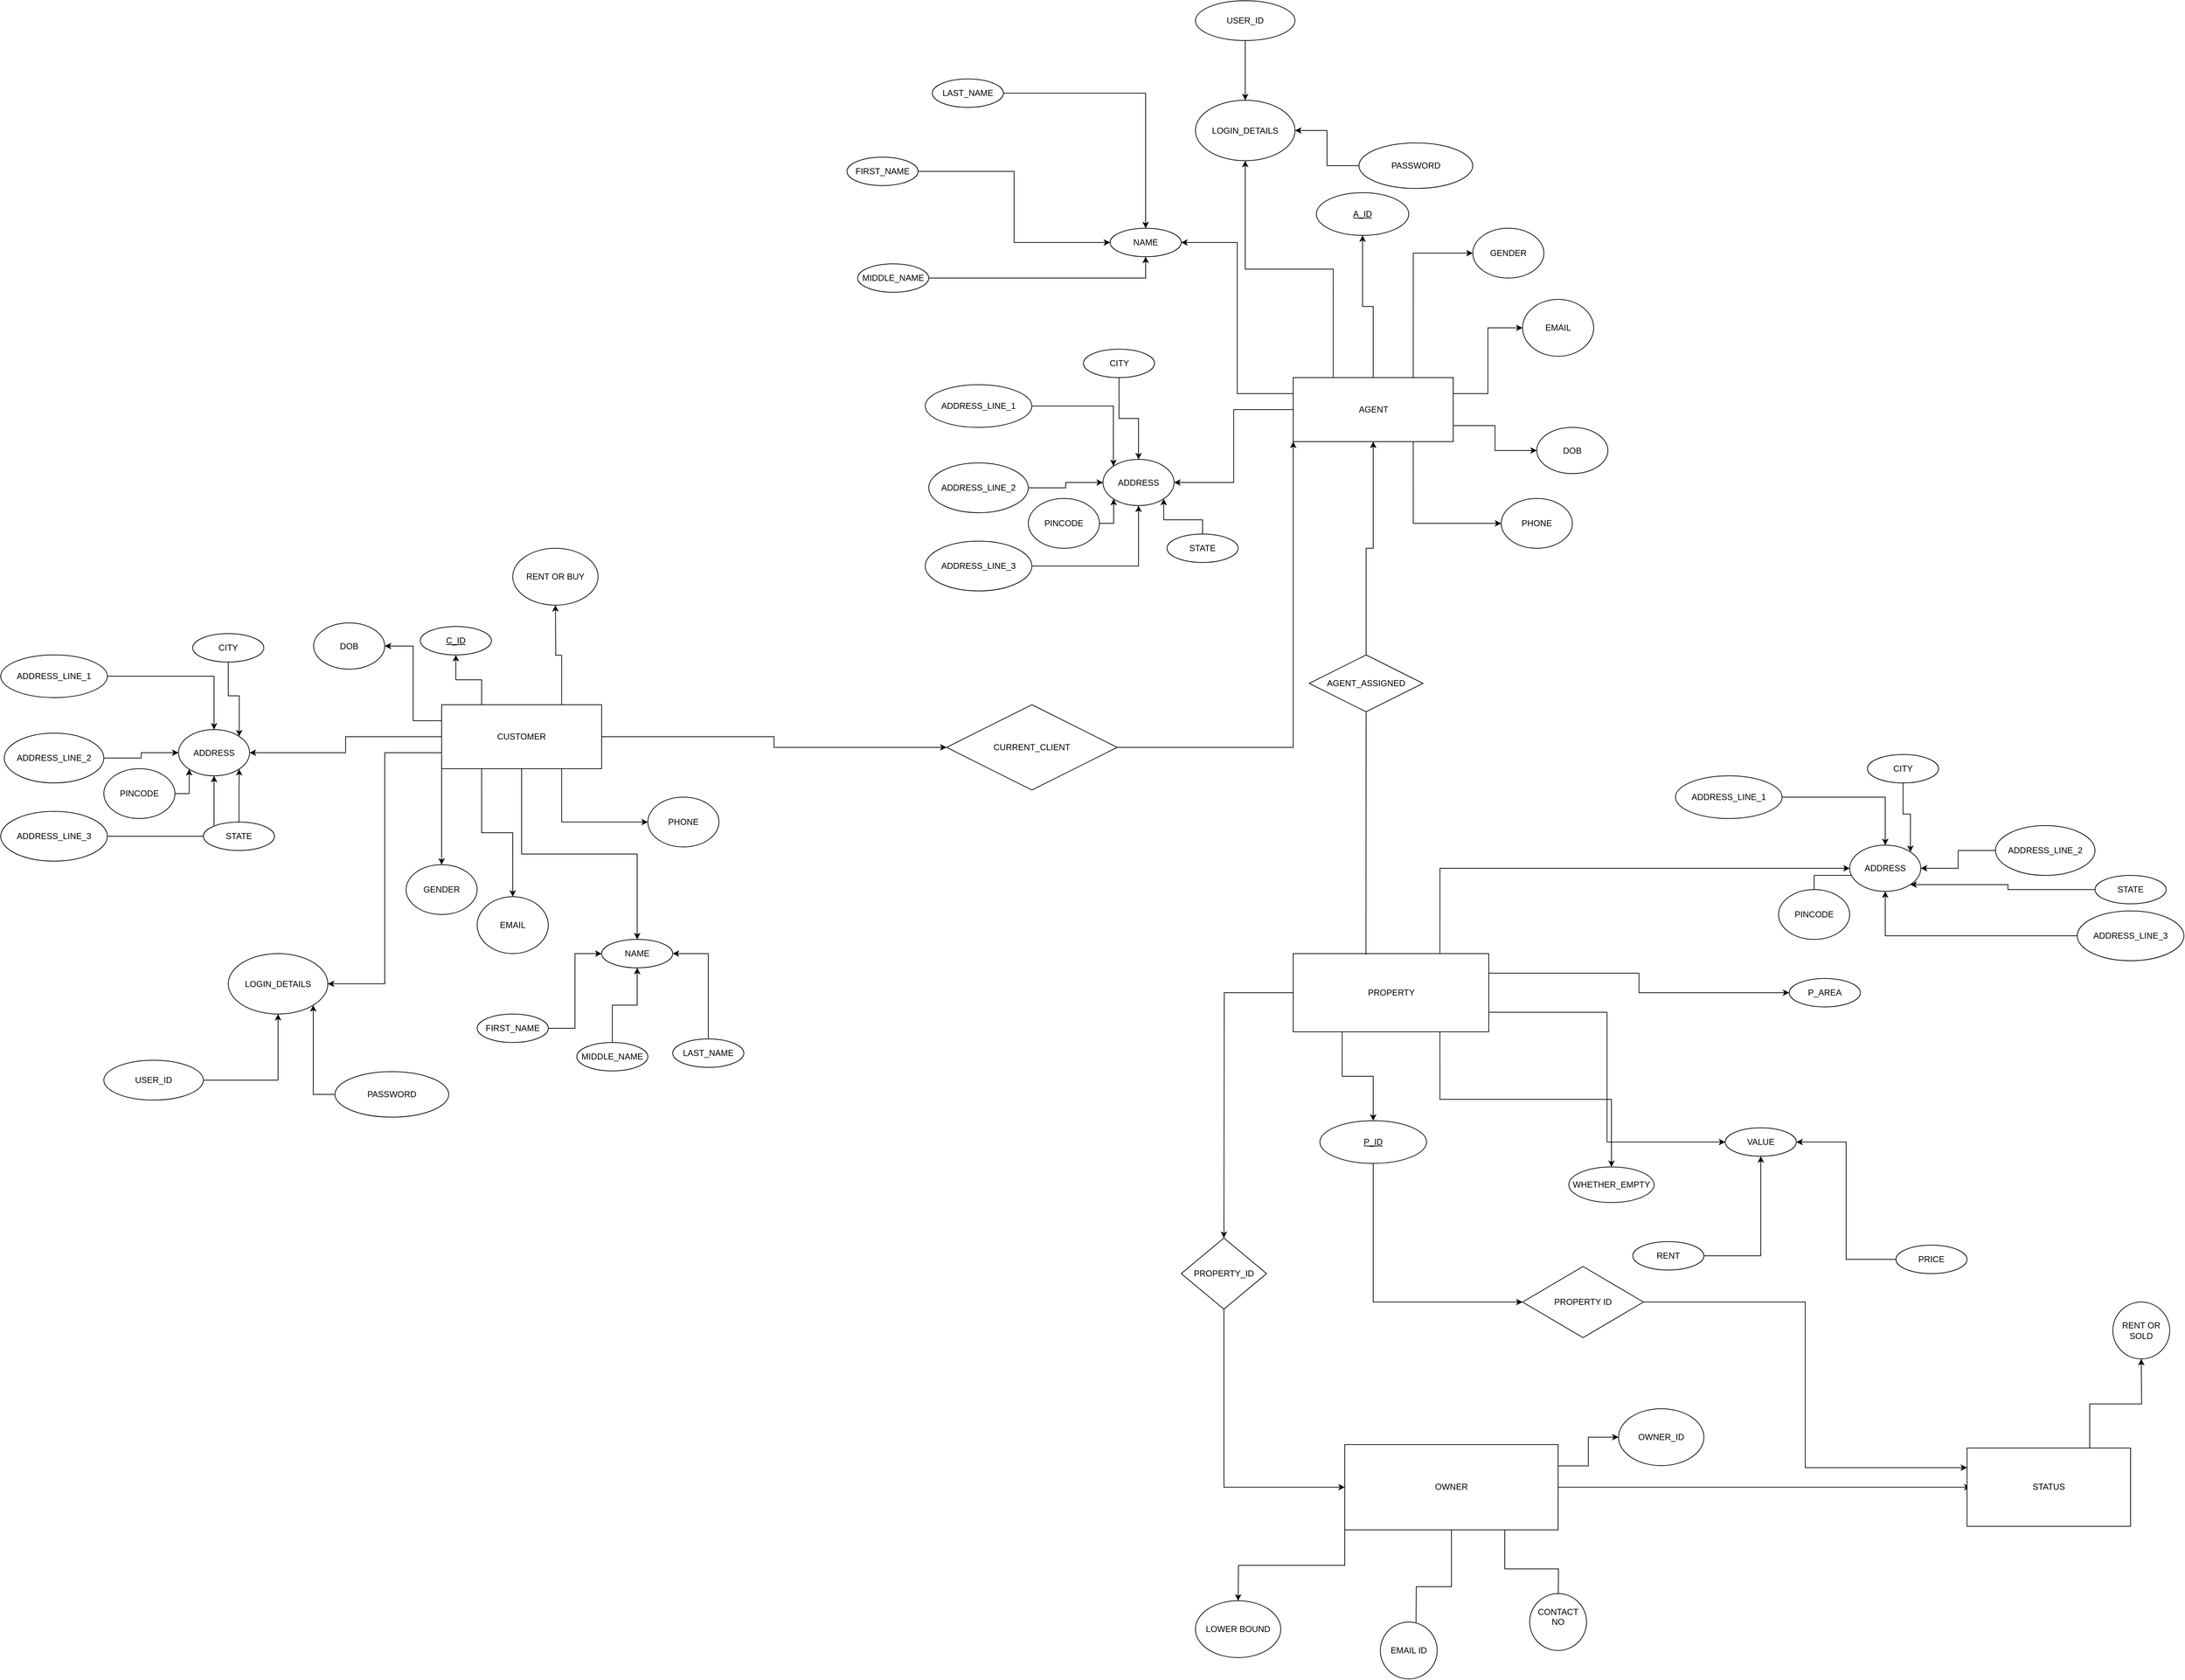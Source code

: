 <mxfile version="21.0.6" type="github">
  <diagram id="R2lEEEUBdFMjLlhIrx00" name="Page-1">
    <mxGraphModel dx="3149" dy="1765" grid="1" gridSize="10" guides="1" tooltips="1" connect="1" arrows="1" fold="1" page="1" pageScale="1" pageWidth="1100" pageHeight="850" math="0" shadow="0" extFonts="Permanent Marker^https://fonts.googleapis.com/css?family=Permanent+Marker">
      <root>
        <mxCell id="0" />
        <mxCell id="1" parent="0" />
        <mxCell id="8MgGUc8JVX6JSV-waokn-9" style="edgeStyle=orthogonalEdgeStyle;rounded=0;orthogonalLoop=1;jettySize=auto;html=1;exitX=0.75;exitY=1;exitDx=0;exitDy=0;entryX=0;entryY=0.5;entryDx=0;entryDy=0;" parent="1" source="EXsFiEfPDIInfz-rMbzo-3" target="EXsFiEfPDIInfz-rMbzo-27" edge="1">
          <mxGeometry relative="1" as="geometry" />
        </mxCell>
        <mxCell id="8MgGUc8JVX6JSV-waokn-10" style="edgeStyle=orthogonalEdgeStyle;rounded=0;orthogonalLoop=1;jettySize=auto;html=1;exitX=0.5;exitY=1;exitDx=0;exitDy=0;entryX=0.5;entryY=0;entryDx=0;entryDy=0;" parent="1" source="EXsFiEfPDIInfz-rMbzo-3" target="hYuhblJGg8dOX8Agt1h2-1" edge="1">
          <mxGeometry relative="1" as="geometry" />
        </mxCell>
        <mxCell id="8MgGUc8JVX6JSV-waokn-12" style="edgeStyle=orthogonalEdgeStyle;rounded=0;orthogonalLoop=1;jettySize=auto;html=1;exitX=0.25;exitY=1;exitDx=0;exitDy=0;entryX=0.5;entryY=0;entryDx=0;entryDy=0;" parent="1" source="EXsFiEfPDIInfz-rMbzo-3" target="EXsFiEfPDIInfz-rMbzo-32" edge="1">
          <mxGeometry relative="1" as="geometry" />
        </mxCell>
        <mxCell id="8MgGUc8JVX6JSV-waokn-13" style="edgeStyle=orthogonalEdgeStyle;rounded=0;orthogonalLoop=1;jettySize=auto;html=1;exitX=0;exitY=1;exitDx=0;exitDy=0;" parent="1" source="EXsFiEfPDIInfz-rMbzo-3" target="EXsFiEfPDIInfz-rMbzo-38" edge="1">
          <mxGeometry relative="1" as="geometry" />
        </mxCell>
        <mxCell id="8MgGUc8JVX6JSV-waokn-14" style="edgeStyle=orthogonalEdgeStyle;rounded=0;orthogonalLoop=1;jettySize=auto;html=1;exitX=0;exitY=0.75;exitDx=0;exitDy=0;entryX=1;entryY=0.5;entryDx=0;entryDy=0;" parent="1" source="EXsFiEfPDIInfz-rMbzo-3" target="EXsFiEfPDIInfz-rMbzo-63" edge="1">
          <mxGeometry relative="1" as="geometry" />
        </mxCell>
        <mxCell id="8MgGUc8JVX6JSV-waokn-15" style="edgeStyle=orthogonalEdgeStyle;rounded=0;orthogonalLoop=1;jettySize=auto;html=1;entryX=1;entryY=0.5;entryDx=0;entryDy=0;" parent="1" source="EXsFiEfPDIInfz-rMbzo-3" target="EXsFiEfPDIInfz-rMbzo-44" edge="1">
          <mxGeometry relative="1" as="geometry" />
        </mxCell>
        <mxCell id="8MgGUc8JVX6JSV-waokn-16" style="edgeStyle=orthogonalEdgeStyle;rounded=0;orthogonalLoop=1;jettySize=auto;html=1;exitX=0;exitY=0.25;exitDx=0;exitDy=0;entryX=1;entryY=0.5;entryDx=0;entryDy=0;" parent="1" source="EXsFiEfPDIInfz-rMbzo-3" target="EXsFiEfPDIInfz-rMbzo-28" edge="1">
          <mxGeometry relative="1" as="geometry" />
        </mxCell>
        <mxCell id="8MgGUc8JVX6JSV-waokn-17" style="edgeStyle=orthogonalEdgeStyle;rounded=0;orthogonalLoop=1;jettySize=auto;html=1;exitX=0.25;exitY=0;exitDx=0;exitDy=0;entryX=0.5;entryY=1;entryDx=0;entryDy=0;" parent="1" source="EXsFiEfPDIInfz-rMbzo-3" target="EXsFiEfPDIInfz-rMbzo-45" edge="1">
          <mxGeometry relative="1" as="geometry" />
        </mxCell>
        <mxCell id="8MgGUc8JVX6JSV-waokn-38" style="edgeStyle=orthogonalEdgeStyle;rounded=0;orthogonalLoop=1;jettySize=auto;html=1;entryX=0;entryY=0.5;entryDx=0;entryDy=0;" parent="1" source="EXsFiEfPDIInfz-rMbzo-3" target="8MgGUc8JVX6JSV-waokn-36" edge="1">
          <mxGeometry relative="1" as="geometry" />
        </mxCell>
        <mxCell id="t3Xq9TjTE5SwbGCGPuHj-31" style="edgeStyle=orthogonalEdgeStyle;rounded=0;orthogonalLoop=1;jettySize=auto;html=1;exitX=0.75;exitY=0;exitDx=0;exitDy=0;" edge="1" parent="1" source="EXsFiEfPDIInfz-rMbzo-3">
          <mxGeometry relative="1" as="geometry">
            <mxPoint x="-170" y="130" as="targetPoint" />
          </mxGeometry>
        </mxCell>
        <mxCell id="EXsFiEfPDIInfz-rMbzo-3" value="CUSTOMER" style="whiteSpace=wrap;html=1;align=center;" parent="1" vertex="1">
          <mxGeometry x="-330" y="270" width="225" height="90" as="geometry" />
        </mxCell>
        <mxCell id="8MgGUc8JVX6JSV-waokn-20" style="edgeStyle=orthogonalEdgeStyle;rounded=0;orthogonalLoop=1;jettySize=auto;html=1;exitX=0;exitY=0.5;exitDx=0;exitDy=0;entryX=1;entryY=0.5;entryDx=0;entryDy=0;" parent="1" source="EXsFiEfPDIInfz-rMbzo-6" target="EXsFiEfPDIInfz-rMbzo-127" edge="1">
          <mxGeometry relative="1" as="geometry" />
        </mxCell>
        <mxCell id="8MgGUc8JVX6JSV-waokn-23" style="edgeStyle=orthogonalEdgeStyle;rounded=0;orthogonalLoop=1;jettySize=auto;html=1;exitX=0.25;exitY=0;exitDx=0;exitDy=0;" parent="1" source="EXsFiEfPDIInfz-rMbzo-6" target="EXsFiEfPDIInfz-rMbzo-137" edge="1">
          <mxGeometry relative="1" as="geometry" />
        </mxCell>
        <mxCell id="8MgGUc8JVX6JSV-waokn-24" style="edgeStyle=orthogonalEdgeStyle;rounded=0;orthogonalLoop=1;jettySize=auto;html=1;exitX=0.5;exitY=0;exitDx=0;exitDy=0;" parent="1" source="EXsFiEfPDIInfz-rMbzo-6" target="EXsFiEfPDIInfz-rMbzo-105" edge="1">
          <mxGeometry relative="1" as="geometry" />
        </mxCell>
        <mxCell id="8MgGUc8JVX6JSV-waokn-25" style="edgeStyle=orthogonalEdgeStyle;rounded=0;orthogonalLoop=1;jettySize=auto;html=1;exitX=0.75;exitY=0;exitDx=0;exitDy=0;entryX=0;entryY=0.5;entryDx=0;entryDy=0;" parent="1" source="EXsFiEfPDIInfz-rMbzo-6" target="EXsFiEfPDIInfz-rMbzo-72" edge="1">
          <mxGeometry relative="1" as="geometry" />
        </mxCell>
        <mxCell id="8MgGUc8JVX6JSV-waokn-26" style="edgeStyle=orthogonalEdgeStyle;rounded=0;orthogonalLoop=1;jettySize=auto;html=1;exitX=1;exitY=0.25;exitDx=0;exitDy=0;entryX=0;entryY=0.5;entryDx=0;entryDy=0;" parent="1" source="EXsFiEfPDIInfz-rMbzo-6" target="EXsFiEfPDIInfz-rMbzo-71" edge="1">
          <mxGeometry relative="1" as="geometry" />
        </mxCell>
        <mxCell id="8MgGUc8JVX6JSV-waokn-27" style="edgeStyle=orthogonalEdgeStyle;rounded=0;orthogonalLoop=1;jettySize=auto;html=1;exitX=1;exitY=0.75;exitDx=0;exitDy=0;entryX=0;entryY=0.5;entryDx=0;entryDy=0;" parent="1" source="EXsFiEfPDIInfz-rMbzo-6" target="EXsFiEfPDIInfz-rMbzo-73" edge="1">
          <mxGeometry relative="1" as="geometry" />
        </mxCell>
        <mxCell id="8MgGUc8JVX6JSV-waokn-28" style="edgeStyle=orthogonalEdgeStyle;rounded=0;orthogonalLoop=1;jettySize=auto;html=1;exitX=0.75;exitY=1;exitDx=0;exitDy=0;entryX=0;entryY=0.5;entryDx=0;entryDy=0;" parent="1" source="EXsFiEfPDIInfz-rMbzo-6" target="hYuhblJGg8dOX8Agt1h2-26" edge="1">
          <mxGeometry relative="1" as="geometry" />
        </mxCell>
        <mxCell id="8MgGUc8JVX6JSV-waokn-30" style="edgeStyle=orthogonalEdgeStyle;rounded=0;orthogonalLoop=1;jettySize=auto;html=1;exitX=0;exitY=0.25;exitDx=0;exitDy=0;entryX=1;entryY=0.5;entryDx=0;entryDy=0;" parent="1" source="EXsFiEfPDIInfz-rMbzo-6" target="hYuhblJGg8dOX8Agt1h2-16" edge="1">
          <mxGeometry relative="1" as="geometry" />
        </mxCell>
        <mxCell id="EXsFiEfPDIInfz-rMbzo-6" value="AGENT" style="whiteSpace=wrap;html=1;align=center;" parent="1" vertex="1">
          <mxGeometry x="867.5" y="-190" width="225" height="90" as="geometry" />
        </mxCell>
        <mxCell id="8MgGUc8JVX6JSV-waokn-4" style="edgeStyle=orthogonalEdgeStyle;rounded=0;orthogonalLoop=1;jettySize=auto;html=1;exitX=1;exitY=0.25;exitDx=0;exitDy=0;entryX=0;entryY=0.5;entryDx=0;entryDy=0;" parent="1" source="EXsFiEfPDIInfz-rMbzo-11" target="EXsFiEfPDIInfz-rMbzo-70" edge="1">
          <mxGeometry relative="1" as="geometry" />
        </mxCell>
        <mxCell id="8MgGUc8JVX6JSV-waokn-5" style="edgeStyle=orthogonalEdgeStyle;rounded=0;orthogonalLoop=1;jettySize=auto;html=1;exitX=0.75;exitY=1;exitDx=0;exitDy=0;entryX=0.5;entryY=0;entryDx=0;entryDy=0;" parent="1" source="EXsFiEfPDIInfz-rMbzo-11" target="hYuhblJGg8dOX8Agt1h2-28" edge="1">
          <mxGeometry relative="1" as="geometry" />
        </mxCell>
        <mxCell id="8MgGUc8JVX6JSV-waokn-6" style="edgeStyle=orthogonalEdgeStyle;rounded=0;orthogonalLoop=1;jettySize=auto;html=1;exitX=0.25;exitY=1;exitDx=0;exitDy=0;entryX=0.5;entryY=0;entryDx=0;entryDy=0;" parent="1" source="EXsFiEfPDIInfz-rMbzo-11" target="EXsFiEfPDIInfz-rMbzo-102" edge="1">
          <mxGeometry relative="1" as="geometry" />
        </mxCell>
        <mxCell id="8MgGUc8JVX6JSV-waokn-7" style="edgeStyle=orthogonalEdgeStyle;rounded=0;orthogonalLoop=1;jettySize=auto;html=1;exitX=1;exitY=0.75;exitDx=0;exitDy=0;entryX=0;entryY=0.5;entryDx=0;entryDy=0;" parent="1" source="EXsFiEfPDIInfz-rMbzo-11" target="EXsFiEfPDIInfz-rMbzo-96" edge="1">
          <mxGeometry relative="1" as="geometry" />
        </mxCell>
        <mxCell id="8MgGUc8JVX6JSV-waokn-18" style="edgeStyle=orthogonalEdgeStyle;rounded=0;orthogonalLoop=1;jettySize=auto;html=1;exitX=0.75;exitY=0;exitDx=0;exitDy=0;entryX=0;entryY=0.5;entryDx=0;entryDy=0;" parent="1" source="EXsFiEfPDIInfz-rMbzo-11" target="EXsFiEfPDIInfz-rMbzo-81" edge="1">
          <mxGeometry relative="1" as="geometry" />
        </mxCell>
        <mxCell id="t3Xq9TjTE5SwbGCGPuHj-12" style="edgeStyle=orthogonalEdgeStyle;rounded=0;orthogonalLoop=1;jettySize=auto;html=1;exitX=0;exitY=0.5;exitDx=0;exitDy=0;" edge="1" parent="1" source="EXsFiEfPDIInfz-rMbzo-11">
          <mxGeometry relative="1" as="geometry">
            <mxPoint x="770.0" y="1020" as="targetPoint" />
          </mxGeometry>
        </mxCell>
        <mxCell id="EXsFiEfPDIInfz-rMbzo-11" value="PROPERTY" style="whiteSpace=wrap;html=1;align=center;" parent="1" vertex="1">
          <mxGeometry x="867.5" y="620" width="275" height="110" as="geometry" />
        </mxCell>
        <mxCell id="EXsFiEfPDIInfz-rMbzo-27" value="PHONE" style="ellipse;whiteSpace=wrap;html=1;align=center;" parent="1" vertex="1">
          <mxGeometry x="-40" y="400" width="100" height="70" as="geometry" />
        </mxCell>
        <mxCell id="EXsFiEfPDIInfz-rMbzo-28" value="DOB" style="ellipse;whiteSpace=wrap;html=1;align=center;" parent="1" vertex="1">
          <mxGeometry x="-510" y="155" width="100" height="65" as="geometry" />
        </mxCell>
        <mxCell id="EXsFiEfPDIInfz-rMbzo-32" value="EMAIL" style="ellipse;whiteSpace=wrap;html=1;align=center;" parent="1" vertex="1">
          <mxGeometry x="-280" y="540" width="100" height="80" as="geometry" />
        </mxCell>
        <mxCell id="EXsFiEfPDIInfz-rMbzo-34" style="edgeStyle=orthogonalEdgeStyle;rounded=0;orthogonalLoop=1;jettySize=auto;html=1;entryX=0;entryY=1;entryDx=0;entryDy=0;" parent="1" source="EXsFiEfPDIInfz-rMbzo-33" target="EXsFiEfPDIInfz-rMbzo-44" edge="1">
          <mxGeometry relative="1" as="geometry" />
        </mxCell>
        <mxCell id="EXsFiEfPDIInfz-rMbzo-33" value="PINCODE" style="ellipse;whiteSpace=wrap;html=1;align=center;" parent="1" vertex="1">
          <mxGeometry x="-805" y="360" width="100" height="70" as="geometry" />
        </mxCell>
        <mxCell id="EXsFiEfPDIInfz-rMbzo-38" value="GENDER" style="ellipse;whiteSpace=wrap;html=1;align=center;" parent="1" vertex="1">
          <mxGeometry x="-380" y="495" width="100" height="70" as="geometry" />
        </mxCell>
        <mxCell id="EXsFiEfPDIInfz-rMbzo-61" style="edgeStyle=orthogonalEdgeStyle;rounded=0;orthogonalLoop=1;jettySize=auto;html=1;entryX=1;entryY=0;entryDx=0;entryDy=0;" parent="1" source="EXsFiEfPDIInfz-rMbzo-43" target="EXsFiEfPDIInfz-rMbzo-44" edge="1">
          <mxGeometry relative="1" as="geometry" />
        </mxCell>
        <mxCell id="EXsFiEfPDIInfz-rMbzo-43" value="CITY" style="ellipse;whiteSpace=wrap;html=1;align=center;" parent="1" vertex="1">
          <mxGeometry x="-680" y="170" width="100" height="40" as="geometry" />
        </mxCell>
        <mxCell id="EXsFiEfPDIInfz-rMbzo-44" value="ADDRESS" style="ellipse;whiteSpace=wrap;html=1;align=center;" parent="1" vertex="1">
          <mxGeometry x="-700" y="305" width="100" height="65" as="geometry" />
        </mxCell>
        <mxCell id="EXsFiEfPDIInfz-rMbzo-45" value="C_ID" style="ellipse;whiteSpace=wrap;html=1;align=center;fontStyle=4;" parent="1" vertex="1">
          <mxGeometry x="-360" y="160" width="100" height="40" as="geometry" />
        </mxCell>
        <mxCell id="EXsFiEfPDIInfz-rMbzo-55" style="edgeStyle=orthogonalEdgeStyle;rounded=0;orthogonalLoop=1;jettySize=auto;html=1;entryX=0.5;entryY=1;entryDx=0;entryDy=0;" parent="1" source="EXsFiEfPDIInfz-rMbzo-51" target="EXsFiEfPDIInfz-rMbzo-44" edge="1">
          <mxGeometry relative="1" as="geometry" />
        </mxCell>
        <mxCell id="EXsFiEfPDIInfz-rMbzo-51" value="ADDRESS_LINE_3" style="ellipse;whiteSpace=wrap;html=1;align=center;" parent="1" vertex="1">
          <mxGeometry x="-950" y="420" width="150" height="70" as="geometry" />
        </mxCell>
        <mxCell id="EXsFiEfPDIInfz-rMbzo-54" style="edgeStyle=orthogonalEdgeStyle;rounded=0;orthogonalLoop=1;jettySize=auto;html=1;exitX=1;exitY=0.5;exitDx=0;exitDy=0;entryX=0;entryY=0.5;entryDx=0;entryDy=0;" parent="1" source="EXsFiEfPDIInfz-rMbzo-52" target="EXsFiEfPDIInfz-rMbzo-44" edge="1">
          <mxGeometry relative="1" as="geometry" />
        </mxCell>
        <mxCell id="EXsFiEfPDIInfz-rMbzo-52" value="ADDRESS_LINE_2" style="ellipse;whiteSpace=wrap;html=1;align=center;" parent="1" vertex="1">
          <mxGeometry x="-945" y="310" width="140" height="70" as="geometry" />
        </mxCell>
        <mxCell id="EXsFiEfPDIInfz-rMbzo-56" style="edgeStyle=orthogonalEdgeStyle;rounded=0;orthogonalLoop=1;jettySize=auto;html=1;entryX=0.5;entryY=0;entryDx=0;entryDy=0;" parent="1" source="EXsFiEfPDIInfz-rMbzo-53" target="EXsFiEfPDIInfz-rMbzo-44" edge="1">
          <mxGeometry relative="1" as="geometry" />
        </mxCell>
        <mxCell id="EXsFiEfPDIInfz-rMbzo-53" value="ADDRESS_LINE_1" style="ellipse;whiteSpace=wrap;html=1;align=center;" parent="1" vertex="1">
          <mxGeometry x="-950" y="200" width="150" height="60" as="geometry" />
        </mxCell>
        <mxCell id="EXsFiEfPDIInfz-rMbzo-62" style="edgeStyle=orthogonalEdgeStyle;rounded=0;orthogonalLoop=1;jettySize=auto;html=1;entryX=1;entryY=1;entryDx=0;entryDy=0;" parent="1" source="EXsFiEfPDIInfz-rMbzo-57" target="EXsFiEfPDIInfz-rMbzo-44" edge="1">
          <mxGeometry relative="1" as="geometry" />
        </mxCell>
        <mxCell id="EXsFiEfPDIInfz-rMbzo-57" value="STATE" style="ellipse;whiteSpace=wrap;html=1;align=center;" parent="1" vertex="1">
          <mxGeometry x="-665" y="435" width="100" height="40" as="geometry" />
        </mxCell>
        <mxCell id="EXsFiEfPDIInfz-rMbzo-63" value="LOGIN_DETAILS" style="ellipse;whiteSpace=wrap;html=1;align=center;" parent="1" vertex="1">
          <mxGeometry x="-630" y="620" width="140" height="85" as="geometry" />
        </mxCell>
        <mxCell id="EXsFiEfPDIInfz-rMbzo-69" style="edgeStyle=orthogonalEdgeStyle;rounded=0;orthogonalLoop=1;jettySize=auto;html=1;entryX=1;entryY=1;entryDx=0;entryDy=0;" parent="1" source="EXsFiEfPDIInfz-rMbzo-66" target="EXsFiEfPDIInfz-rMbzo-63" edge="1">
          <mxGeometry relative="1" as="geometry" />
        </mxCell>
        <mxCell id="EXsFiEfPDIInfz-rMbzo-66" value="PASSWORD" style="ellipse;whiteSpace=wrap;html=1;align=center;" parent="1" vertex="1">
          <mxGeometry x="-480" y="786" width="160" height="64" as="geometry" />
        </mxCell>
        <mxCell id="EXsFiEfPDIInfz-rMbzo-68" style="edgeStyle=orthogonalEdgeStyle;rounded=0;orthogonalLoop=1;jettySize=auto;html=1;" parent="1" source="EXsFiEfPDIInfz-rMbzo-67" target="EXsFiEfPDIInfz-rMbzo-63" edge="1">
          <mxGeometry relative="1" as="geometry" />
        </mxCell>
        <mxCell id="EXsFiEfPDIInfz-rMbzo-67" value="USER_ID" style="ellipse;whiteSpace=wrap;html=1;align=center;" parent="1" vertex="1">
          <mxGeometry x="-805" y="770" width="140" height="56" as="geometry" />
        </mxCell>
        <mxCell id="EXsFiEfPDIInfz-rMbzo-70" value="P_AREA" style="ellipse;whiteSpace=wrap;html=1;align=center;" parent="1" vertex="1">
          <mxGeometry x="1565" y="655" width="100" height="40" as="geometry" />
        </mxCell>
        <mxCell id="EXsFiEfPDIInfz-rMbzo-71" value="EMAIL" style="ellipse;whiteSpace=wrap;html=1;align=center;" parent="1" vertex="1">
          <mxGeometry x="1190" y="-300" width="100" height="80" as="geometry" />
        </mxCell>
        <mxCell id="EXsFiEfPDIInfz-rMbzo-72" value="GENDER" style="ellipse;whiteSpace=wrap;html=1;align=center;" parent="1" vertex="1">
          <mxGeometry x="1120" y="-400" width="100" height="70" as="geometry" />
        </mxCell>
        <mxCell id="EXsFiEfPDIInfz-rMbzo-73" value="DOB" style="ellipse;whiteSpace=wrap;html=1;align=center;" parent="1" vertex="1">
          <mxGeometry x="1210" y="-120" width="100" height="65" as="geometry" />
        </mxCell>
        <mxCell id="EXsFiEfPDIInfz-rMbzo-77" style="edgeStyle=orthogonalEdgeStyle;rounded=0;orthogonalLoop=1;jettySize=auto;html=1;entryX=0;entryY=1;entryDx=0;entryDy=0;" parent="1" source="EXsFiEfPDIInfz-rMbzo-78" target="EXsFiEfPDIInfz-rMbzo-81" edge="1">
          <mxGeometry relative="1" as="geometry" />
        </mxCell>
        <mxCell id="EXsFiEfPDIInfz-rMbzo-78" value="PINCODE" style="ellipse;whiteSpace=wrap;html=1;align=center;" parent="1" vertex="1">
          <mxGeometry x="1550" y="530" width="100" height="70" as="geometry" />
        </mxCell>
        <mxCell id="EXsFiEfPDIInfz-rMbzo-79" style="edgeStyle=orthogonalEdgeStyle;rounded=0;orthogonalLoop=1;jettySize=auto;html=1;entryX=1;entryY=0;entryDx=0;entryDy=0;" parent="1" source="EXsFiEfPDIInfz-rMbzo-80" target="EXsFiEfPDIInfz-rMbzo-81" edge="1">
          <mxGeometry relative="1" as="geometry" />
        </mxCell>
        <mxCell id="EXsFiEfPDIInfz-rMbzo-80" value="CITY" style="ellipse;whiteSpace=wrap;html=1;align=center;" parent="1" vertex="1">
          <mxGeometry x="1675" y="340" width="100" height="40" as="geometry" />
        </mxCell>
        <mxCell id="EXsFiEfPDIInfz-rMbzo-81" value="ADDRESS" style="ellipse;whiteSpace=wrap;html=1;align=center;" parent="1" vertex="1">
          <mxGeometry x="1650" y="467.5" width="100" height="65" as="geometry" />
        </mxCell>
        <mxCell id="EXsFiEfPDIInfz-rMbzo-82" style="edgeStyle=orthogonalEdgeStyle;rounded=0;orthogonalLoop=1;jettySize=auto;html=1;entryX=0.5;entryY=1;entryDx=0;entryDy=0;" parent="1" source="EXsFiEfPDIInfz-rMbzo-83" target="EXsFiEfPDIInfz-rMbzo-81" edge="1">
          <mxGeometry relative="1" as="geometry" />
        </mxCell>
        <mxCell id="EXsFiEfPDIInfz-rMbzo-83" value="ADDRESS_LINE_3" style="ellipse;whiteSpace=wrap;html=1;align=center;" parent="1" vertex="1">
          <mxGeometry x="1970" y="560" width="150" height="70" as="geometry" />
        </mxCell>
        <mxCell id="EXsFiEfPDIInfz-rMbzo-94" style="edgeStyle=orthogonalEdgeStyle;rounded=0;orthogonalLoop=1;jettySize=auto;html=1;" parent="1" source="EXsFiEfPDIInfz-rMbzo-85" target="EXsFiEfPDIInfz-rMbzo-81" edge="1">
          <mxGeometry relative="1" as="geometry" />
        </mxCell>
        <mxCell id="EXsFiEfPDIInfz-rMbzo-85" value="ADDRESS_LINE_2" style="ellipse;whiteSpace=wrap;html=1;align=center;" parent="1" vertex="1">
          <mxGeometry x="1855" y="440" width="140" height="70" as="geometry" />
        </mxCell>
        <mxCell id="EXsFiEfPDIInfz-rMbzo-86" style="edgeStyle=orthogonalEdgeStyle;rounded=0;orthogonalLoop=1;jettySize=auto;html=1;entryX=0.5;entryY=0;entryDx=0;entryDy=0;" parent="1" source="EXsFiEfPDIInfz-rMbzo-87" target="EXsFiEfPDIInfz-rMbzo-81" edge="1">
          <mxGeometry relative="1" as="geometry" />
        </mxCell>
        <mxCell id="EXsFiEfPDIInfz-rMbzo-87" value="ADDRESS_LINE_1" style="ellipse;whiteSpace=wrap;html=1;align=center;" parent="1" vertex="1">
          <mxGeometry x="1405" y="370" width="150" height="60" as="geometry" />
        </mxCell>
        <mxCell id="EXsFiEfPDIInfz-rMbzo-88" style="edgeStyle=orthogonalEdgeStyle;rounded=0;orthogonalLoop=1;jettySize=auto;html=1;entryX=1;entryY=1;entryDx=0;entryDy=0;" parent="1" source="EXsFiEfPDIInfz-rMbzo-89" target="EXsFiEfPDIInfz-rMbzo-81" edge="1">
          <mxGeometry relative="1" as="geometry" />
        </mxCell>
        <mxCell id="EXsFiEfPDIInfz-rMbzo-89" value="STATE" style="ellipse;whiteSpace=wrap;html=1;align=center;" parent="1" vertex="1">
          <mxGeometry x="1995" y="510" width="100" height="40" as="geometry" />
        </mxCell>
        <mxCell id="EXsFiEfPDIInfz-rMbzo-96" value="VALUE" style="ellipse;whiteSpace=wrap;html=1;align=center;" parent="1" vertex="1">
          <mxGeometry x="1475" y="865" width="100" height="40" as="geometry" />
        </mxCell>
        <mxCell id="EXsFiEfPDIInfz-rMbzo-100" style="edgeStyle=orthogonalEdgeStyle;rounded=0;orthogonalLoop=1;jettySize=auto;html=1;entryX=0.5;entryY=1;entryDx=0;entryDy=0;" parent="1" source="EXsFiEfPDIInfz-rMbzo-98" target="EXsFiEfPDIInfz-rMbzo-96" edge="1">
          <mxGeometry relative="1" as="geometry" />
        </mxCell>
        <mxCell id="EXsFiEfPDIInfz-rMbzo-98" value="RENT" style="ellipse;whiteSpace=wrap;html=1;align=center;" parent="1" vertex="1">
          <mxGeometry x="1345" y="1025" width="100" height="40" as="geometry" />
        </mxCell>
        <mxCell id="EXsFiEfPDIInfz-rMbzo-101" style="edgeStyle=orthogonalEdgeStyle;rounded=0;orthogonalLoop=1;jettySize=auto;html=1;entryX=1;entryY=0.5;entryDx=0;entryDy=0;" parent="1" source="EXsFiEfPDIInfz-rMbzo-99" target="EXsFiEfPDIInfz-rMbzo-96" edge="1">
          <mxGeometry relative="1" as="geometry" />
        </mxCell>
        <mxCell id="EXsFiEfPDIInfz-rMbzo-99" value="PRICE" style="ellipse;whiteSpace=wrap;html=1;align=center;" parent="1" vertex="1">
          <mxGeometry x="1715" y="1030" width="100" height="40" as="geometry" />
        </mxCell>
        <mxCell id="t3Xq9TjTE5SwbGCGPuHj-29" style="edgeStyle=orthogonalEdgeStyle;rounded=0;orthogonalLoop=1;jettySize=auto;html=1;exitX=0.5;exitY=1;exitDx=0;exitDy=0;entryX=0;entryY=0.5;entryDx=0;entryDy=0;" edge="1" parent="1" source="EXsFiEfPDIInfz-rMbzo-102" target="t3Xq9TjTE5SwbGCGPuHj-28">
          <mxGeometry relative="1" as="geometry" />
        </mxCell>
        <mxCell id="EXsFiEfPDIInfz-rMbzo-102" value="P_ID" style="ellipse;whiteSpace=wrap;html=1;align=center;fontStyle=4;" parent="1" vertex="1">
          <mxGeometry x="905" y="855" width="150" height="60" as="geometry" />
        </mxCell>
        <mxCell id="EXsFiEfPDIInfz-rMbzo-105" value="A_ID" style="ellipse;whiteSpace=wrap;html=1;align=center;fontStyle=4;" parent="1" vertex="1">
          <mxGeometry x="900" y="-450" width="130" height="60" as="geometry" />
        </mxCell>
        <mxCell id="EXsFiEfPDIInfz-rMbzo-123" style="edgeStyle=orthogonalEdgeStyle;rounded=0;orthogonalLoop=1;jettySize=auto;html=1;entryX=0;entryY=1;entryDx=0;entryDy=0;" parent="1" source="EXsFiEfPDIInfz-rMbzo-124" target="EXsFiEfPDIInfz-rMbzo-127" edge="1">
          <mxGeometry relative="1" as="geometry" />
        </mxCell>
        <mxCell id="EXsFiEfPDIInfz-rMbzo-124" value="PINCODE" style="ellipse;whiteSpace=wrap;html=1;align=center;" parent="1" vertex="1">
          <mxGeometry x="495" y="-20" width="100" height="70" as="geometry" />
        </mxCell>
        <mxCell id="EXsFiEfPDIInfz-rMbzo-125" style="edgeStyle=orthogonalEdgeStyle;rounded=0;orthogonalLoop=1;jettySize=auto;html=1;entryX=0.5;entryY=0;entryDx=0;entryDy=0;" parent="1" source="EXsFiEfPDIInfz-rMbzo-126" target="EXsFiEfPDIInfz-rMbzo-127" edge="1">
          <mxGeometry relative="1" as="geometry" />
        </mxCell>
        <mxCell id="EXsFiEfPDIInfz-rMbzo-126" value="CITY" style="ellipse;whiteSpace=wrap;html=1;align=center;" parent="1" vertex="1">
          <mxGeometry x="572.5" y="-230" width="100" height="40" as="geometry" />
        </mxCell>
        <mxCell id="EXsFiEfPDIInfz-rMbzo-127" value="ADDRESS" style="ellipse;whiteSpace=wrap;html=1;align=center;" parent="1" vertex="1">
          <mxGeometry x="600" y="-75" width="100" height="65" as="geometry" />
        </mxCell>
        <mxCell id="EXsFiEfPDIInfz-rMbzo-128" style="edgeStyle=orthogonalEdgeStyle;rounded=0;orthogonalLoop=1;jettySize=auto;html=1;entryX=0.5;entryY=1;entryDx=0;entryDy=0;" parent="1" source="EXsFiEfPDIInfz-rMbzo-129" target="EXsFiEfPDIInfz-rMbzo-127" edge="1">
          <mxGeometry relative="1" as="geometry" />
        </mxCell>
        <mxCell id="EXsFiEfPDIInfz-rMbzo-129" value="ADDRESS_LINE_3" style="ellipse;whiteSpace=wrap;html=1;align=center;" parent="1" vertex="1">
          <mxGeometry x="350" y="40" width="150" height="70" as="geometry" />
        </mxCell>
        <mxCell id="EXsFiEfPDIInfz-rMbzo-130" style="edgeStyle=orthogonalEdgeStyle;rounded=0;orthogonalLoop=1;jettySize=auto;html=1;exitX=1;exitY=0.5;exitDx=0;exitDy=0;entryX=0;entryY=0.5;entryDx=0;entryDy=0;" parent="1" source="EXsFiEfPDIInfz-rMbzo-131" target="EXsFiEfPDIInfz-rMbzo-127" edge="1">
          <mxGeometry relative="1" as="geometry" />
        </mxCell>
        <mxCell id="EXsFiEfPDIInfz-rMbzo-131" value="ADDRESS_LINE_2" style="ellipse;whiteSpace=wrap;html=1;align=center;" parent="1" vertex="1">
          <mxGeometry x="355" y="-70" width="140" height="70" as="geometry" />
        </mxCell>
        <mxCell id="EXsFiEfPDIInfz-rMbzo-132" style="edgeStyle=orthogonalEdgeStyle;rounded=0;orthogonalLoop=1;jettySize=auto;html=1;entryX=0;entryY=0;entryDx=0;entryDy=0;" parent="1" source="EXsFiEfPDIInfz-rMbzo-133" target="EXsFiEfPDIInfz-rMbzo-127" edge="1">
          <mxGeometry relative="1" as="geometry" />
        </mxCell>
        <mxCell id="EXsFiEfPDIInfz-rMbzo-133" value="ADDRESS_LINE_1" style="ellipse;whiteSpace=wrap;html=1;align=center;" parent="1" vertex="1">
          <mxGeometry x="350" y="-180" width="150" height="60" as="geometry" />
        </mxCell>
        <mxCell id="EXsFiEfPDIInfz-rMbzo-134" style="edgeStyle=orthogonalEdgeStyle;rounded=0;orthogonalLoop=1;jettySize=auto;html=1;entryX=1;entryY=1;entryDx=0;entryDy=0;" parent="1" source="EXsFiEfPDIInfz-rMbzo-135" target="EXsFiEfPDIInfz-rMbzo-127" edge="1">
          <mxGeometry relative="1" as="geometry" />
        </mxCell>
        <mxCell id="EXsFiEfPDIInfz-rMbzo-135" value="STATE" style="ellipse;whiteSpace=wrap;html=1;align=center;" parent="1" vertex="1">
          <mxGeometry x="690" y="30" width="100" height="40" as="geometry" />
        </mxCell>
        <mxCell id="EXsFiEfPDIInfz-rMbzo-137" value="LOGIN_DETAILS" style="ellipse;whiteSpace=wrap;html=1;align=center;" parent="1" vertex="1">
          <mxGeometry x="730" y="-580" width="140" height="85" as="geometry" />
        </mxCell>
        <mxCell id="EXsFiEfPDIInfz-rMbzo-138" style="edgeStyle=orthogonalEdgeStyle;rounded=0;orthogonalLoop=1;jettySize=auto;html=1;entryX=1;entryY=0.5;entryDx=0;entryDy=0;" parent="1" source="EXsFiEfPDIInfz-rMbzo-139" target="EXsFiEfPDIInfz-rMbzo-137" edge="1">
          <mxGeometry relative="1" as="geometry" />
        </mxCell>
        <mxCell id="EXsFiEfPDIInfz-rMbzo-139" value="PASSWORD" style="ellipse;whiteSpace=wrap;html=1;align=center;" parent="1" vertex="1">
          <mxGeometry x="960" y="-520" width="160" height="64" as="geometry" />
        </mxCell>
        <mxCell id="EXsFiEfPDIInfz-rMbzo-140" style="edgeStyle=orthogonalEdgeStyle;rounded=0;orthogonalLoop=1;jettySize=auto;html=1;" parent="1" source="EXsFiEfPDIInfz-rMbzo-141" target="EXsFiEfPDIInfz-rMbzo-137" edge="1">
          <mxGeometry relative="1" as="geometry" />
        </mxCell>
        <mxCell id="EXsFiEfPDIInfz-rMbzo-141" value="USER_ID" style="ellipse;whiteSpace=wrap;html=1;align=center;" parent="1" vertex="1">
          <mxGeometry x="730" y="-720" width="140" height="56" as="geometry" />
        </mxCell>
        <mxCell id="hYuhblJGg8dOX8Agt1h2-1" value="NAME" style="ellipse;whiteSpace=wrap;html=1;align=center;" parent="1" vertex="1">
          <mxGeometry x="-105" y="600" width="100" height="40" as="geometry" />
        </mxCell>
        <mxCell id="hYuhblJGg8dOX8Agt1h2-6" style="edgeStyle=orthogonalEdgeStyle;rounded=0;orthogonalLoop=1;jettySize=auto;html=1;entryX=0;entryY=0.5;entryDx=0;entryDy=0;" parent="1" source="hYuhblJGg8dOX8Agt1h2-3" target="hYuhblJGg8dOX8Agt1h2-1" edge="1">
          <mxGeometry relative="1" as="geometry" />
        </mxCell>
        <mxCell id="hYuhblJGg8dOX8Agt1h2-3" value="FIRST_NAME" style="ellipse;whiteSpace=wrap;html=1;align=center;" parent="1" vertex="1">
          <mxGeometry x="-280" y="705" width="100" height="40" as="geometry" />
        </mxCell>
        <mxCell id="hYuhblJGg8dOX8Agt1h2-8" style="edgeStyle=orthogonalEdgeStyle;rounded=0;orthogonalLoop=1;jettySize=auto;html=1;entryX=1;entryY=0.5;entryDx=0;entryDy=0;" parent="1" source="hYuhblJGg8dOX8Agt1h2-4" target="hYuhblJGg8dOX8Agt1h2-1" edge="1">
          <mxGeometry relative="1" as="geometry" />
        </mxCell>
        <mxCell id="hYuhblJGg8dOX8Agt1h2-4" value="LAST_NAME" style="ellipse;whiteSpace=wrap;html=1;align=center;" parent="1" vertex="1">
          <mxGeometry x="-5" y="740" width="100" height="40" as="geometry" />
        </mxCell>
        <mxCell id="hYuhblJGg8dOX8Agt1h2-7" style="edgeStyle=orthogonalEdgeStyle;rounded=0;orthogonalLoop=1;jettySize=auto;html=1;" parent="1" source="hYuhblJGg8dOX8Agt1h2-5" target="hYuhblJGg8dOX8Agt1h2-1" edge="1">
          <mxGeometry relative="1" as="geometry" />
        </mxCell>
        <mxCell id="hYuhblJGg8dOX8Agt1h2-5" value="MIDDLE_NAME" style="ellipse;whiteSpace=wrap;html=1;align=center;" parent="1" vertex="1">
          <mxGeometry x="-140" y="745" width="100" height="40" as="geometry" />
        </mxCell>
        <mxCell id="hYuhblJGg8dOX8Agt1h2-16" value="NAME" style="ellipse;whiteSpace=wrap;html=1;align=center;" parent="1" vertex="1">
          <mxGeometry x="610" y="-400" width="100" height="40" as="geometry" />
        </mxCell>
        <mxCell id="hYuhblJGg8dOX8Agt1h2-17" style="edgeStyle=orthogonalEdgeStyle;rounded=0;orthogonalLoop=1;jettySize=auto;html=1;entryX=0;entryY=0.5;entryDx=0;entryDy=0;" parent="1" source="hYuhblJGg8dOX8Agt1h2-18" target="hYuhblJGg8dOX8Agt1h2-16" edge="1">
          <mxGeometry relative="1" as="geometry" />
        </mxCell>
        <mxCell id="hYuhblJGg8dOX8Agt1h2-18" value="FIRST_NAME" style="ellipse;whiteSpace=wrap;html=1;align=center;" parent="1" vertex="1">
          <mxGeometry x="240" y="-500" width="100" height="40" as="geometry" />
        </mxCell>
        <mxCell id="hYuhblJGg8dOX8Agt1h2-19" style="edgeStyle=orthogonalEdgeStyle;rounded=0;orthogonalLoop=1;jettySize=auto;html=1;entryX=0.5;entryY=0;entryDx=0;entryDy=0;" parent="1" source="hYuhblJGg8dOX8Agt1h2-20" target="hYuhblJGg8dOX8Agt1h2-16" edge="1">
          <mxGeometry relative="1" as="geometry" />
        </mxCell>
        <mxCell id="hYuhblJGg8dOX8Agt1h2-20" value="LAST_NAME" style="ellipse;whiteSpace=wrap;html=1;align=center;" parent="1" vertex="1">
          <mxGeometry x="360" y="-610" width="100" height="40" as="geometry" />
        </mxCell>
        <mxCell id="hYuhblJGg8dOX8Agt1h2-21" style="edgeStyle=orthogonalEdgeStyle;rounded=0;orthogonalLoop=1;jettySize=auto;html=1;" parent="1" source="hYuhblJGg8dOX8Agt1h2-22" target="hYuhblJGg8dOX8Agt1h2-16" edge="1">
          <mxGeometry relative="1" as="geometry" />
        </mxCell>
        <mxCell id="hYuhblJGg8dOX8Agt1h2-22" value="MIDDLE_NAME" style="ellipse;whiteSpace=wrap;html=1;align=center;" parent="1" vertex="1">
          <mxGeometry x="255" y="-350" width="100" height="40" as="geometry" />
        </mxCell>
        <mxCell id="hYuhblJGg8dOX8Agt1h2-26" value="PHONE" style="ellipse;whiteSpace=wrap;html=1;align=center;" parent="1" vertex="1">
          <mxGeometry x="1160" y="-20" width="100" height="70" as="geometry" />
        </mxCell>
        <mxCell id="hYuhblJGg8dOX8Agt1h2-28" value="WHETHER_EMPTY" style="ellipse;whiteSpace=wrap;html=1;align=center;" parent="1" vertex="1">
          <mxGeometry x="1255" y="920" width="120" height="50" as="geometry" />
        </mxCell>
        <mxCell id="8MgGUc8JVX6JSV-waokn-32" style="edgeStyle=orthogonalEdgeStyle;rounded=0;orthogonalLoop=1;jettySize=auto;html=1;entryX=0.5;entryY=1;entryDx=0;entryDy=0;" parent="1" source="8MgGUc8JVX6JSV-waokn-31" target="EXsFiEfPDIInfz-rMbzo-6" edge="1">
          <mxGeometry relative="1" as="geometry" />
        </mxCell>
        <mxCell id="8MgGUc8JVX6JSV-waokn-31" value="AGENT_ASSIGNED" style="shape=rhombus;perimeter=rhombusPerimeter;whiteSpace=wrap;html=1;align=center;" parent="1" vertex="1">
          <mxGeometry x="890" y="200" width="160" height="80" as="geometry" />
        </mxCell>
        <mxCell id="8MgGUc8JVX6JSV-waokn-35" value="" style="endArrow=none;html=1;rounded=0;entryX=0.5;entryY=1;entryDx=0;entryDy=0;exitX=0.372;exitY=0.012;exitDx=0;exitDy=0;exitPerimeter=0;" parent="1" source="EXsFiEfPDIInfz-rMbzo-11" target="8MgGUc8JVX6JSV-waokn-31" edge="1">
          <mxGeometry relative="1" as="geometry">
            <mxPoint x="970" y="610" as="sourcePoint" />
            <mxPoint x="980" y="290" as="targetPoint" />
          </mxGeometry>
        </mxCell>
        <mxCell id="8MgGUc8JVX6JSV-waokn-37" style="edgeStyle=orthogonalEdgeStyle;rounded=0;orthogonalLoop=1;jettySize=auto;html=1;exitX=1;exitY=0.5;exitDx=0;exitDy=0;entryX=0;entryY=1;entryDx=0;entryDy=0;" parent="1" source="8MgGUc8JVX6JSV-waokn-36" target="EXsFiEfPDIInfz-rMbzo-6" edge="1">
          <mxGeometry relative="1" as="geometry" />
        </mxCell>
        <mxCell id="8MgGUc8JVX6JSV-waokn-36" value="CURRENT_CLIENT" style="shape=rhombus;perimeter=rhombusPerimeter;whiteSpace=wrap;html=1;align=center;" parent="1" vertex="1">
          <mxGeometry x="380" y="270" width="240" height="120" as="geometry" />
        </mxCell>
        <mxCell id="t3Xq9TjTE5SwbGCGPuHj-4" style="edgeStyle=orthogonalEdgeStyle;rounded=0;orthogonalLoop=1;jettySize=auto;html=1;exitX=1;exitY=0.25;exitDx=0;exitDy=0;" edge="1" parent="1" source="t3Xq9TjTE5SwbGCGPuHj-1" target="t3Xq9TjTE5SwbGCGPuHj-5">
          <mxGeometry relative="1" as="geometry">
            <mxPoint x="1400" y="1350.385" as="targetPoint" />
          </mxGeometry>
        </mxCell>
        <mxCell id="t3Xq9TjTE5SwbGCGPuHj-8" style="edgeStyle=orthogonalEdgeStyle;rounded=0;orthogonalLoop=1;jettySize=auto;html=1;exitX=0.75;exitY=1;exitDx=0;exitDy=0;" edge="1" parent="1" source="t3Xq9TjTE5SwbGCGPuHj-1">
          <mxGeometry relative="1" as="geometry">
            <mxPoint x="1240.0" y="1540" as="targetPoint" />
          </mxGeometry>
        </mxCell>
        <mxCell id="t3Xq9TjTE5SwbGCGPuHj-10" style="edgeStyle=orthogonalEdgeStyle;rounded=0;orthogonalLoop=1;jettySize=auto;html=1;exitX=0.5;exitY=1;exitDx=0;exitDy=0;" edge="1" parent="1" source="t3Xq9TjTE5SwbGCGPuHj-1">
          <mxGeometry relative="1" as="geometry">
            <mxPoint x="1040.0" y="1590" as="targetPoint" />
          </mxGeometry>
        </mxCell>
        <mxCell id="t3Xq9TjTE5SwbGCGPuHj-15" style="edgeStyle=orthogonalEdgeStyle;rounded=0;orthogonalLoop=1;jettySize=auto;html=1;exitX=1;exitY=0.5;exitDx=0;exitDy=0;" edge="1" parent="1" source="t3Xq9TjTE5SwbGCGPuHj-1">
          <mxGeometry relative="1" as="geometry">
            <mxPoint x="1820" y="1370.385" as="targetPoint" />
          </mxGeometry>
        </mxCell>
        <mxCell id="t3Xq9TjTE5SwbGCGPuHj-34" style="edgeStyle=orthogonalEdgeStyle;rounded=0;orthogonalLoop=1;jettySize=auto;html=1;exitX=0;exitY=1;exitDx=0;exitDy=0;" edge="1" parent="1" source="t3Xq9TjTE5SwbGCGPuHj-1">
          <mxGeometry relative="1" as="geometry">
            <mxPoint x="790.0" y="1530" as="targetPoint" />
          </mxGeometry>
        </mxCell>
        <mxCell id="t3Xq9TjTE5SwbGCGPuHj-1" value="OWNER" style="rounded=0;whiteSpace=wrap;html=1;" vertex="1" parent="1">
          <mxGeometry x="940" y="1310.38" width="300" height="120" as="geometry" />
        </mxCell>
        <mxCell id="t3Xq9TjTE5SwbGCGPuHj-5" value="OWNER_ID" style="ellipse;whiteSpace=wrap;html=1;" vertex="1" parent="1">
          <mxGeometry x="1325" y="1260.005" width="120" height="80" as="geometry" />
        </mxCell>
        <mxCell id="t3Xq9TjTE5SwbGCGPuHj-9" value="&lt;div&gt;CONTACT NO&lt;/div&gt;&lt;div&gt;&lt;br&gt;&lt;/div&gt;" style="ellipse;whiteSpace=wrap;html=1;" vertex="1" parent="1">
          <mxGeometry x="1200" y="1520" width="80" height="80" as="geometry" />
        </mxCell>
        <mxCell id="t3Xq9TjTE5SwbGCGPuHj-11" value="EMAIL ID" style="ellipse;whiteSpace=wrap;html=1;" vertex="1" parent="1">
          <mxGeometry x="990" y="1560" width="80" height="80" as="geometry" />
        </mxCell>
        <mxCell id="t3Xq9TjTE5SwbGCGPuHj-14" style="edgeStyle=orthogonalEdgeStyle;rounded=0;orthogonalLoop=1;jettySize=auto;html=1;exitX=0.5;exitY=1;exitDx=0;exitDy=0;entryX=0;entryY=0.5;entryDx=0;entryDy=0;" edge="1" parent="1" source="t3Xq9TjTE5SwbGCGPuHj-13" target="t3Xq9TjTE5SwbGCGPuHj-1">
          <mxGeometry relative="1" as="geometry" />
        </mxCell>
        <mxCell id="t3Xq9TjTE5SwbGCGPuHj-13" value="PROPERTY_ID" style="rhombus;whiteSpace=wrap;html=1;" vertex="1" parent="1">
          <mxGeometry x="710" y="1020" width="120" height="100" as="geometry" />
        </mxCell>
        <mxCell id="t3Xq9TjTE5SwbGCGPuHj-23" style="edgeStyle=orthogonalEdgeStyle;rounded=0;orthogonalLoop=1;jettySize=auto;html=1;exitX=0.75;exitY=0;exitDx=0;exitDy=0;" edge="1" parent="1" source="t3Xq9TjTE5SwbGCGPuHj-19">
          <mxGeometry relative="1" as="geometry">
            <mxPoint x="2060" y="1190" as="targetPoint" />
          </mxGeometry>
        </mxCell>
        <mxCell id="t3Xq9TjTE5SwbGCGPuHj-19" value="STATUS" style="rounded=0;whiteSpace=wrap;html=1;" vertex="1" parent="1">
          <mxGeometry x="1815" y="1315.38" width="230" height="110" as="geometry" />
        </mxCell>
        <mxCell id="t3Xq9TjTE5SwbGCGPuHj-25" value="RENT OR SOLD" style="ellipse;whiteSpace=wrap;html=1;" vertex="1" parent="1">
          <mxGeometry x="2020" y="1110" width="80" height="80" as="geometry" />
        </mxCell>
        <mxCell id="t3Xq9TjTE5SwbGCGPuHj-30" style="edgeStyle=orthogonalEdgeStyle;rounded=0;orthogonalLoop=1;jettySize=auto;html=1;exitX=1;exitY=0.5;exitDx=0;exitDy=0;entryX=0;entryY=0.25;entryDx=0;entryDy=0;" edge="1" parent="1" source="t3Xq9TjTE5SwbGCGPuHj-28" target="t3Xq9TjTE5SwbGCGPuHj-19">
          <mxGeometry relative="1" as="geometry" />
        </mxCell>
        <mxCell id="t3Xq9TjTE5SwbGCGPuHj-28" value="PROPERTY ID" style="rhombus;whiteSpace=wrap;html=1;" vertex="1" parent="1">
          <mxGeometry x="1190" y="1060" width="170" height="100" as="geometry" />
        </mxCell>
        <mxCell id="t3Xq9TjTE5SwbGCGPuHj-32" value="RENT OR BUY" style="ellipse;whiteSpace=wrap;html=1;" vertex="1" parent="1">
          <mxGeometry x="-230" y="50" width="120" height="80" as="geometry" />
        </mxCell>
        <mxCell id="t3Xq9TjTE5SwbGCGPuHj-35" value="LOWER BOUND" style="ellipse;whiteSpace=wrap;html=1;" vertex="1" parent="1">
          <mxGeometry x="730" y="1530" width="120" height="80" as="geometry" />
        </mxCell>
      </root>
    </mxGraphModel>
  </diagram>
</mxfile>
